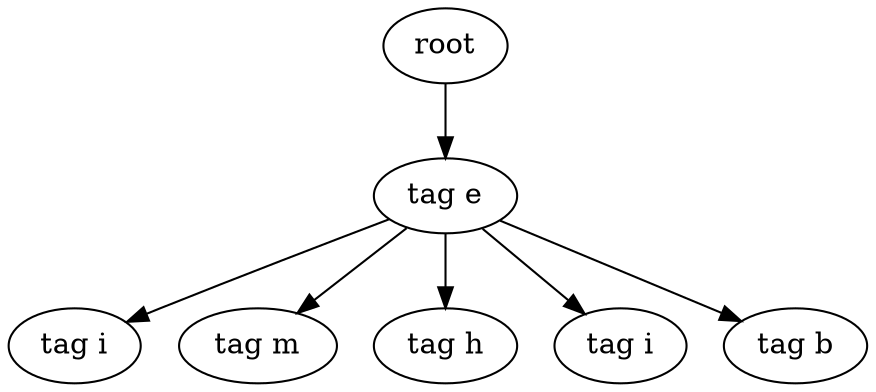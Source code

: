 digraph Tree{
0[label="root"];
0->00
00[label="tag e"];
00->000
000[label="tag i"];
00->001
001[label="tag m"];
00->002
002[label="tag h"];
00->003
003[label="tag i"];
00->004
004[label="tag b"];
}
